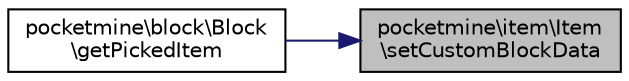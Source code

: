 digraph "pocketmine\item\Item\setCustomBlockData"
{
 // INTERACTIVE_SVG=YES
 // LATEX_PDF_SIZE
  edge [fontname="Helvetica",fontsize="10",labelfontname="Helvetica",labelfontsize="10"];
  node [fontname="Helvetica",fontsize="10",shape=record];
  rankdir="RL";
  Node1 [label="pocketmine\\item\\Item\l\\setCustomBlockData",height=0.2,width=0.4,color="black", fillcolor="grey75", style="filled", fontcolor="black",tooltip=" "];
  Node1 -> Node2 [dir="back",color="midnightblue",fontsize="10",style="solid",fontname="Helvetica"];
  Node2 [label="pocketmine\\block\\Block\l\\getPickedItem",height=0.2,width=0.4,color="black", fillcolor="white", style="filled",URL="$d7/d27/classpocketmine_1_1block_1_1_block.html#aac6828efb885bc8fe0f8876728ddde5d",tooltip=" "];
}
